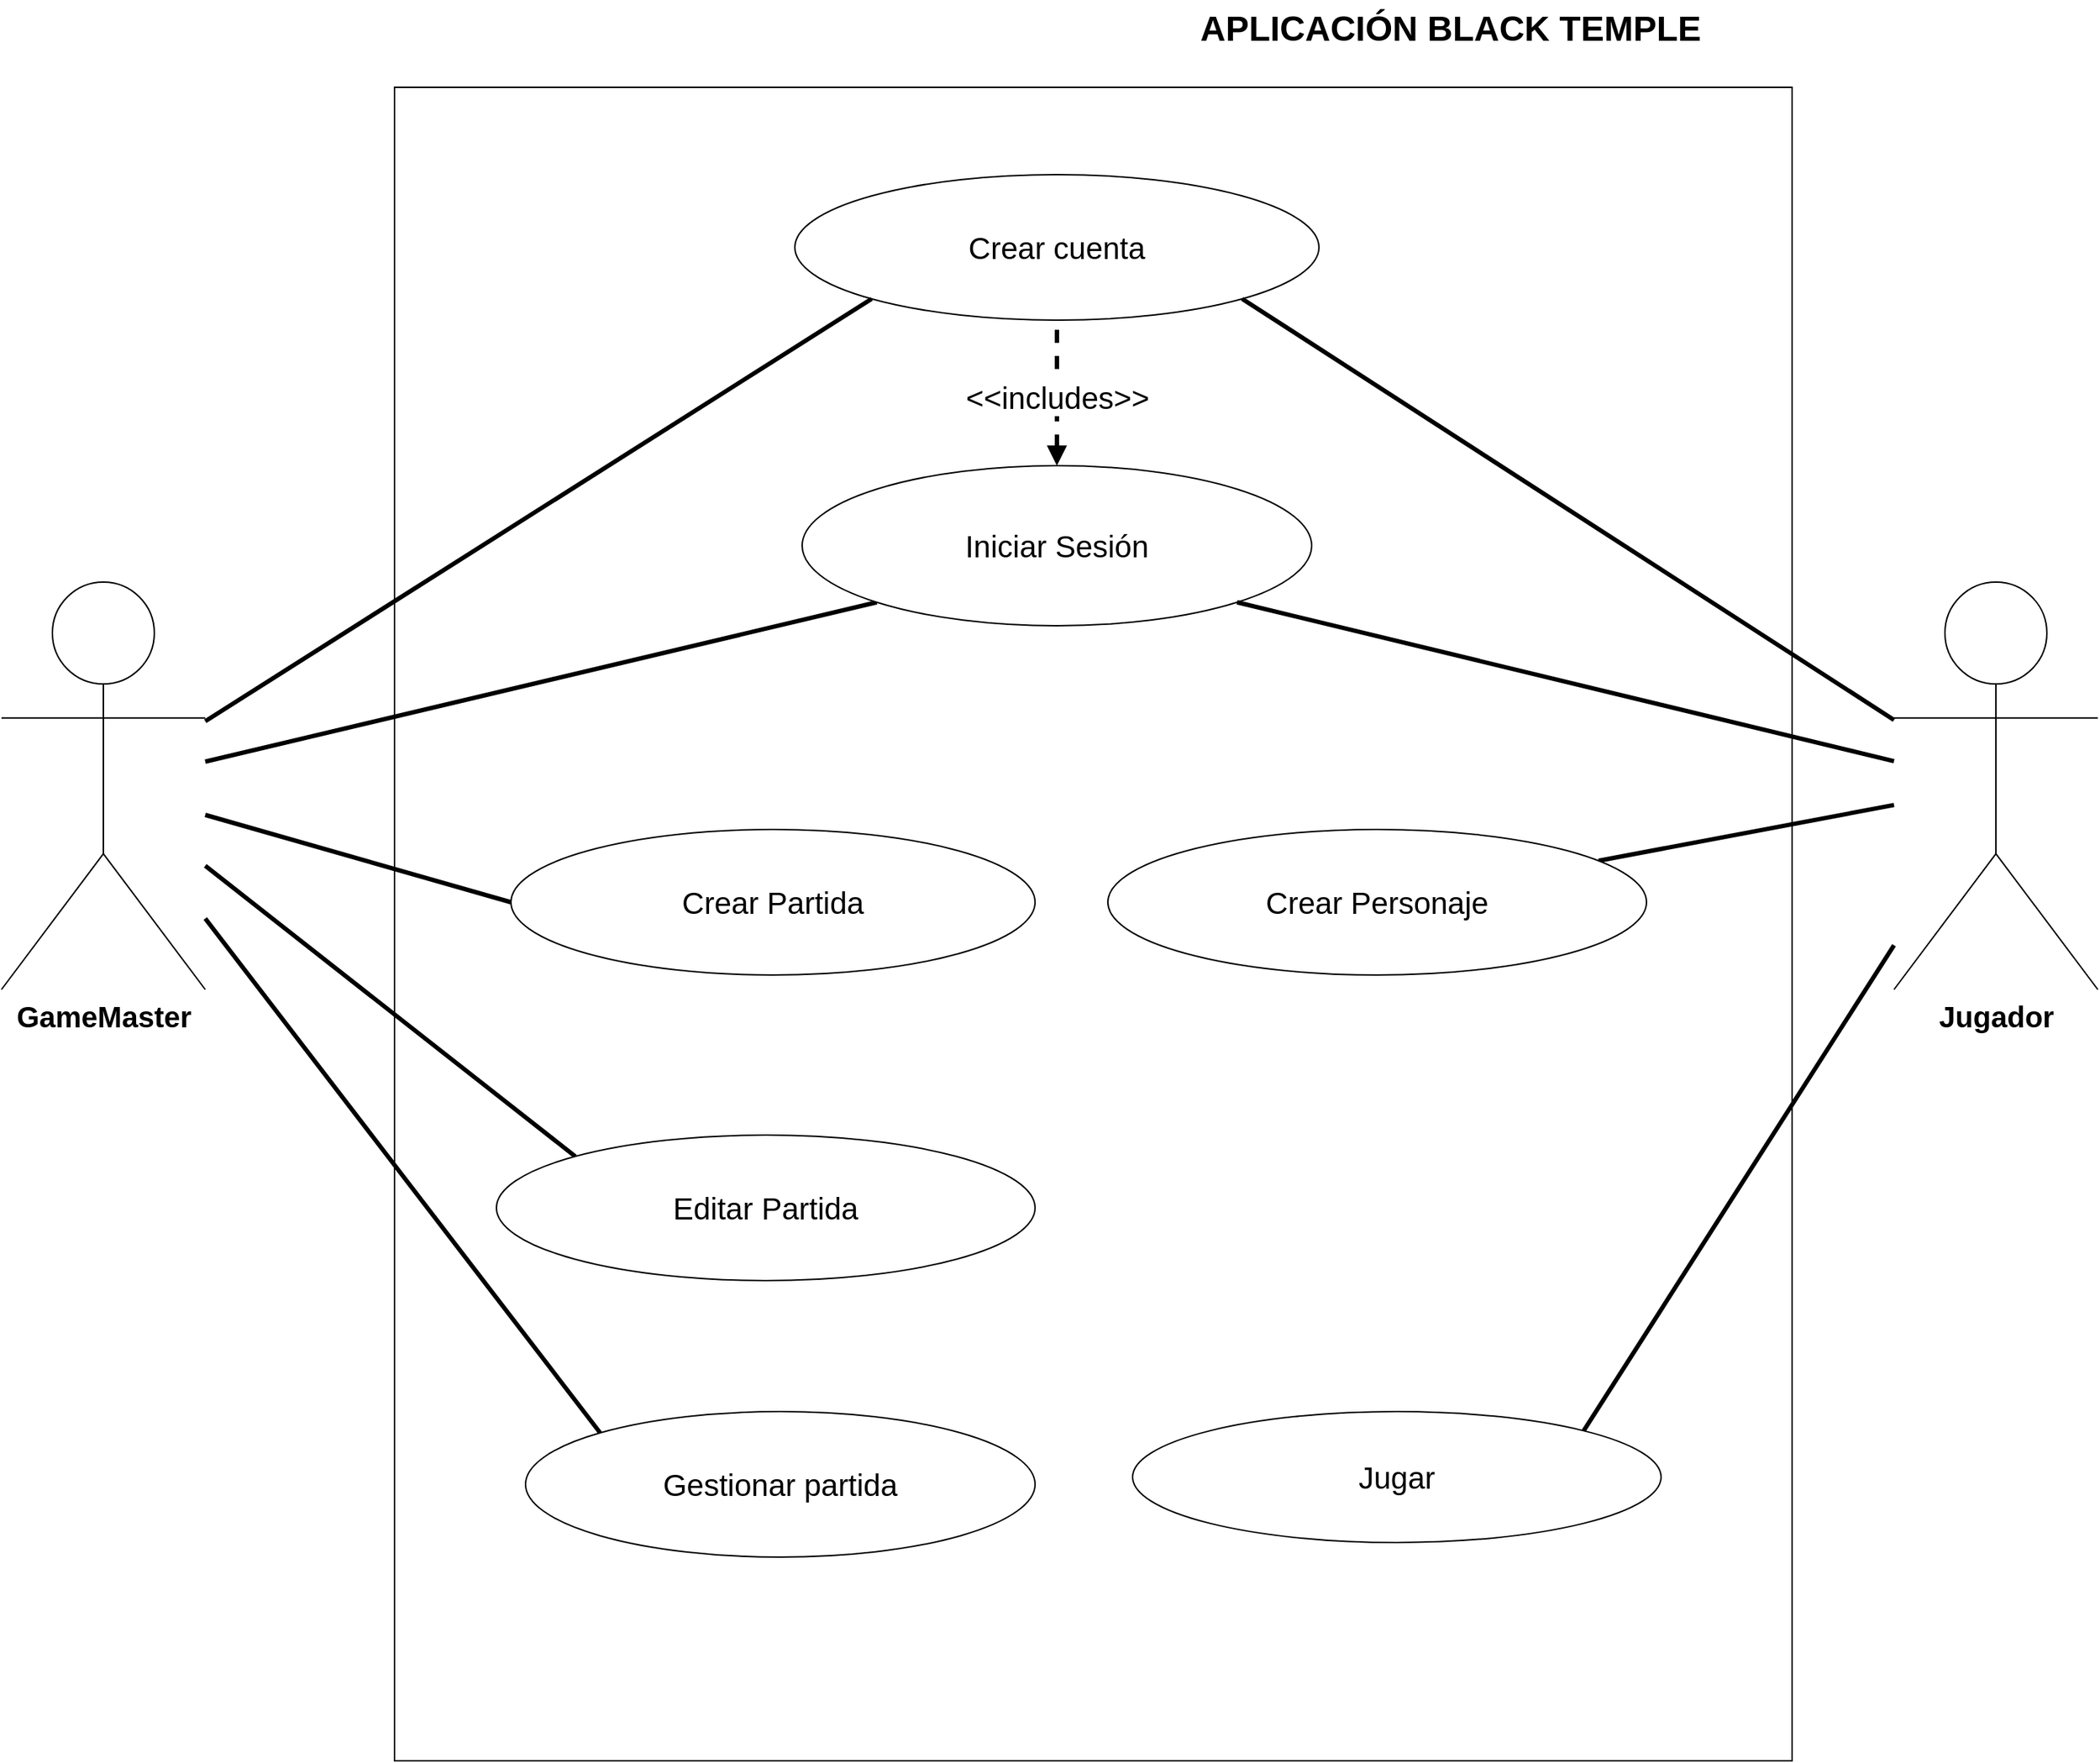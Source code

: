 <mxfile>
    <diagram id="vnUm_FQlFw-wfIJW9HKE" name="Page-1">
        <mxGraphModel dx="2573" dy="2023" grid="1" gridSize="10" guides="1" tooltips="1" connect="1" arrows="1" fold="1" page="1" pageScale="1" pageWidth="1654" pageHeight="2336" math="0" shadow="0">
            <root>
                <mxCell id="0"/>
                <mxCell id="1" parent="0"/>
                <mxCell id="VcYzZ7AECSM5LdjoIxmg-3" value="" style="whiteSpace=wrap;html=1;" parent="1" vertex="1">
                    <mxGeometry x="320" y="100" width="960" height="1150" as="geometry"/>
                </mxCell>
                <mxCell id="VcYzZ7AECSM5LdjoIxmg-23" style="edgeStyle=none;shape=connector;rounded=1;html=1;entryX=0;entryY=0;entryDx=0;entryDy=0;labelBackgroundColor=default;strokeColor=default;strokeWidth=3;fontFamily=Helvetica;fontSize=20;fontColor=default;startArrow=none;startFill=0;endArrow=none;endFill=0;" parent="1" source="VcYzZ7AECSM5LdjoIxmg-2" target="VcYzZ7AECSM5LdjoIxmg-22" edge="1">
                    <mxGeometry relative="1" as="geometry"/>
                </mxCell>
                <mxCell id="VcYzZ7AECSM5LdjoIxmg-2" value="&lt;font style=&quot;font-size: 20px;&quot;&gt;&lt;b&gt;GameMaster&lt;/b&gt;&lt;/font&gt;" style="shape=umlActor;verticalLabelPosition=bottom;verticalAlign=top;html=1;outlineConnect=0;aspect=fixed;" parent="1" vertex="1">
                    <mxGeometry x="50" y="440" width="140" height="280" as="geometry"/>
                </mxCell>
                <mxCell id="Si45mnx1yo_rYDjhlf1i-1" value="&lt;font style=&quot;font-size: 21px;&quot;&gt;Crear cuenta&lt;/font&gt;" style="ellipse;whiteSpace=wrap;html=1;" parent="1" vertex="1">
                    <mxGeometry x="595" y="160" width="360" height="100" as="geometry"/>
                </mxCell>
                <mxCell id="VcYzZ7AECSM5LdjoIxmg-7" style="edgeStyle=none;shape=connector;rounded=1;html=1;labelBackgroundColor=default;strokeColor=default;strokeWidth=3;fontFamily=Helvetica;fontSize=11;fontColor=default;endArrow=none;endFill=0;exitX=0;exitY=1;exitDx=0;exitDy=0;" parent="1" source="VcYzZ7AECSM5LdjoIxmg-5" target="VcYzZ7AECSM5LdjoIxmg-2" edge="1">
                    <mxGeometry relative="1" as="geometry"/>
                </mxCell>
                <mxCell id="VcYzZ7AECSM5LdjoIxmg-11" style="edgeStyle=none;shape=connector;rounded=1;html=1;entryX=0.5;entryY=1;entryDx=0;entryDy=0;labelBackgroundColor=default;strokeColor=default;strokeWidth=3;fontFamily=Helvetica;fontSize=11;fontColor=default;endArrow=none;endFill=0;dashed=1;startArrow=block;startFill=1;" parent="1" source="VcYzZ7AECSM5LdjoIxmg-5" target="Si45mnx1yo_rYDjhlf1i-1" edge="1">
                    <mxGeometry relative="1" as="geometry"/>
                </mxCell>
                <mxCell id="Si45mnx1yo_rYDjhlf1i-11" value="&lt;font style=&quot;font-size: 21px;&quot;&gt;&amp;lt;&amp;lt;includes&amp;gt;&amp;gt;&lt;/font&gt;" style="edgeLabel;html=1;align=center;verticalAlign=middle;resizable=0;points=[];fontSize=17;" parent="VcYzZ7AECSM5LdjoIxmg-11" connectable="0" vertex="1">
                    <mxGeometry x="-0.264" y="1" relative="1" as="geometry">
                        <mxPoint x="1" y="-10" as="offset"/>
                    </mxGeometry>
                </mxCell>
                <mxCell id="VcYzZ7AECSM5LdjoIxmg-5" value="&lt;font style=&quot;font-size: 21px;&quot;&gt;Iniciar Sesión&lt;/font&gt;" style="ellipse;whiteSpace=wrap;html=1;" parent="1" vertex="1">
                    <mxGeometry x="600" y="360" width="350" height="110" as="geometry"/>
                </mxCell>
                <mxCell id="VcYzZ7AECSM5LdjoIxmg-17" style="edgeStyle=none;shape=connector;rounded=1;html=1;labelBackgroundColor=default;strokeColor=default;strokeWidth=3;fontFamily=Helvetica;fontSize=20;fontColor=default;startArrow=none;startFill=0;endArrow=none;endFill=0;" parent="1" source="Si45mnx1yo_rYDjhlf1i-3" target="VcYzZ7AECSM5LdjoIxmg-16" edge="1">
                    <mxGeometry relative="1" as="geometry"/>
                </mxCell>
                <mxCell id="Si45mnx1yo_rYDjhlf1i-3" value="&lt;font style=&quot;font-size: 21px;&quot;&gt;Crear Personaje&lt;/font&gt;" style="ellipse;whiteSpace=wrap;html=1;" parent="1" vertex="1">
                    <mxGeometry x="810" y="610" width="370" height="100" as="geometry"/>
                </mxCell>
                <mxCell id="VcYzZ7AECSM5LdjoIxmg-9" style="edgeStyle=none;shape=connector;rounded=1;html=1;labelBackgroundColor=default;strokeColor=default;strokeWidth=3;fontFamily=Helvetica;fontSize=11;fontColor=default;endArrow=none;endFill=0;exitX=0;exitY=0.5;exitDx=0;exitDy=0;" parent="1" source="Si45mnx1yo_rYDjhlf1i-4" target="VcYzZ7AECSM5LdjoIxmg-2" edge="1">
                    <mxGeometry relative="1" as="geometry"/>
                </mxCell>
                <mxCell id="Si45mnx1yo_rYDjhlf1i-4" value="&lt;font style=&quot;font-size: 21px;&quot;&gt;Crear Partida&lt;/font&gt;" style="ellipse;whiteSpace=wrap;html=1;" parent="1" vertex="1">
                    <mxGeometry x="400" y="610" width="360" height="100" as="geometry"/>
                </mxCell>
                <mxCell id="VcYzZ7AECSM5LdjoIxmg-10" style="edgeStyle=none;shape=connector;rounded=1;html=1;labelBackgroundColor=default;strokeColor=default;strokeWidth=3;fontFamily=Helvetica;fontSize=11;fontColor=default;endArrow=none;endFill=0;exitX=0;exitY=0;exitDx=0;exitDy=0;" parent="1" source="Si45mnx1yo_rYDjhlf1i-5" target="VcYzZ7AECSM5LdjoIxmg-2" edge="1">
                    <mxGeometry relative="1" as="geometry"/>
                </mxCell>
                <mxCell id="Si45mnx1yo_rYDjhlf1i-5" value="&lt;font style=&quot;font-size: 21px;&quot;&gt;Editar Partida&lt;/font&gt;" style="ellipse;whiteSpace=wrap;html=1;" parent="1" vertex="1">
                    <mxGeometry x="390" y="820" width="370" height="100" as="geometry"/>
                </mxCell>
                <mxCell id="VcYzZ7AECSM5LdjoIxmg-6" style="edgeStyle=none;html=1;exitX=0;exitY=1;exitDx=0;exitDy=0;strokeWidth=3;endArrow=none;endFill=0;" parent="1" source="Si45mnx1yo_rYDjhlf1i-1" target="VcYzZ7AECSM5LdjoIxmg-2" edge="1">
                    <mxGeometry relative="1" as="geometry"/>
                </mxCell>
                <mxCell id="VcYzZ7AECSM5LdjoIxmg-14" value="&lt;font style=&quot;font-size: 21px;&quot;&gt;Jugar&lt;/font&gt;" style="ellipse;whiteSpace=wrap;html=1;" parent="1" vertex="1">
                    <mxGeometry x="827" y="1010" width="363" height="90" as="geometry"/>
                </mxCell>
                <mxCell id="VcYzZ7AECSM5LdjoIxmg-18" style="edgeStyle=none;shape=connector;rounded=1;html=1;entryX=1;entryY=0;entryDx=0;entryDy=0;labelBackgroundColor=default;strokeColor=default;strokeWidth=3;fontFamily=Helvetica;fontSize=20;fontColor=default;startArrow=none;startFill=0;endArrow=none;endFill=0;" parent="1" source="VcYzZ7AECSM5LdjoIxmg-16" target="VcYzZ7AECSM5LdjoIxmg-14" edge="1">
                    <mxGeometry relative="1" as="geometry"/>
                </mxCell>
                <mxCell id="VcYzZ7AECSM5LdjoIxmg-20" style="edgeStyle=none;shape=connector;rounded=1;html=1;entryX=1;entryY=1;entryDx=0;entryDy=0;labelBackgroundColor=default;strokeColor=default;strokeWidth=3;fontFamily=Helvetica;fontSize=20;fontColor=default;startArrow=none;startFill=0;endArrow=none;endFill=0;" parent="1" source="VcYzZ7AECSM5LdjoIxmg-16" target="Si45mnx1yo_rYDjhlf1i-1" edge="1">
                    <mxGeometry relative="1" as="geometry"/>
                </mxCell>
                <mxCell id="VcYzZ7AECSM5LdjoIxmg-21" style="edgeStyle=none;shape=connector;rounded=1;html=1;entryX=1;entryY=1;entryDx=0;entryDy=0;labelBackgroundColor=default;strokeColor=default;strokeWidth=3;fontFamily=Helvetica;fontSize=20;fontColor=default;startArrow=none;startFill=0;endArrow=none;endFill=0;" parent="1" source="VcYzZ7AECSM5LdjoIxmg-16" target="VcYzZ7AECSM5LdjoIxmg-5" edge="1">
                    <mxGeometry relative="1" as="geometry"/>
                </mxCell>
                <mxCell id="VcYzZ7AECSM5LdjoIxmg-16" value="&lt;font style=&quot;font-size: 20px;&quot;&gt;&lt;b&gt;Jugador&lt;/b&gt;&lt;/font&gt;" style="shape=umlActor;verticalLabelPosition=bottom;verticalAlign=top;html=1;outlineConnect=0;aspect=fixed;" parent="1" vertex="1">
                    <mxGeometry x="1350" y="440" width="140" height="280" as="geometry"/>
                </mxCell>
                <mxCell id="VcYzZ7AECSM5LdjoIxmg-22" value="&lt;font style=&quot;font-size: 21px;&quot;&gt;Gestionar partida&lt;/font&gt;" style="ellipse;whiteSpace=wrap;html=1;" parent="1" vertex="1">
                    <mxGeometry x="410" y="1010" width="350" height="100" as="geometry"/>
                </mxCell>
                <mxCell id="2" value="APLICACIÓN BLACK TEMPLE" style="text;strokeColor=none;fillColor=none;html=1;fontSize=24;fontStyle=1;verticalAlign=middle;align=center;" vertex="1" parent="1">
                    <mxGeometry x="880" y="40" width="330" height="40" as="geometry"/>
                </mxCell>
            </root>
        </mxGraphModel>
    </diagram>
</mxfile>